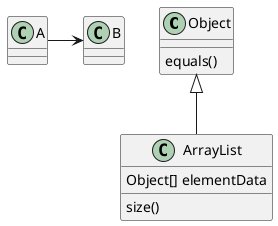 
@startuml test
Object <|--ArrayList
Object : equals()
ArrayList : Object[] elementData
ArrayList : size()

A -> B
@enduml